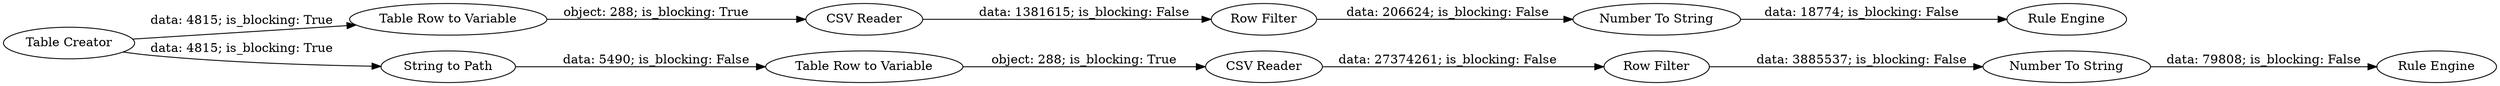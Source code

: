 digraph {
	"-8499977166272505620_9" [label="CSV Reader"]
	"-8499977166272505620_6" [label="Table Creator"]
	"-8499977166272505620_7" [label="Table Row to Variable"]
	"-8499977166272505620_13" [label="Rule Engine"]
	"-8499977166272505620_4" [label="Number To String"]
	"-8499977166272505620_8" [label="Table Row to Variable"]
	"-8499977166272505620_2" [label="Row Filter"]
	"-8499977166272505620_11" [label="Row Filter"]
	"-8499977166272505620_5" [label="Rule Engine"]
	"-8499977166272505620_10" [label="String to Path"]
	"-8499977166272505620_12" [label="Number To String"]
	"-8499977166272505620_1" [label="CSV Reader"]
	"-8499977166272505620_11" -> "-8499977166272505620_12" [label="data: 3885537; is_blocking: False"]
	"-8499977166272505620_10" -> "-8499977166272505620_8" [label="data: 5490; is_blocking: False"]
	"-8499977166272505620_4" -> "-8499977166272505620_5" [label="data: 18774; is_blocking: False"]
	"-8499977166272505620_12" -> "-8499977166272505620_13" [label="data: 79808; is_blocking: False"]
	"-8499977166272505620_1" -> "-8499977166272505620_2" [label="data: 1381615; is_blocking: False"]
	"-8499977166272505620_8" -> "-8499977166272505620_9" [label="object: 288; is_blocking: True"]
	"-8499977166272505620_6" -> "-8499977166272505620_10" [label="data: 4815; is_blocking: True"]
	"-8499977166272505620_6" -> "-8499977166272505620_7" [label="data: 4815; is_blocking: True"]
	"-8499977166272505620_7" -> "-8499977166272505620_1" [label="object: 288; is_blocking: True"]
	"-8499977166272505620_2" -> "-8499977166272505620_4" [label="data: 206624; is_blocking: False"]
	"-8499977166272505620_9" -> "-8499977166272505620_11" [label="data: 27374261; is_blocking: False"]
	rankdir=LR
}

